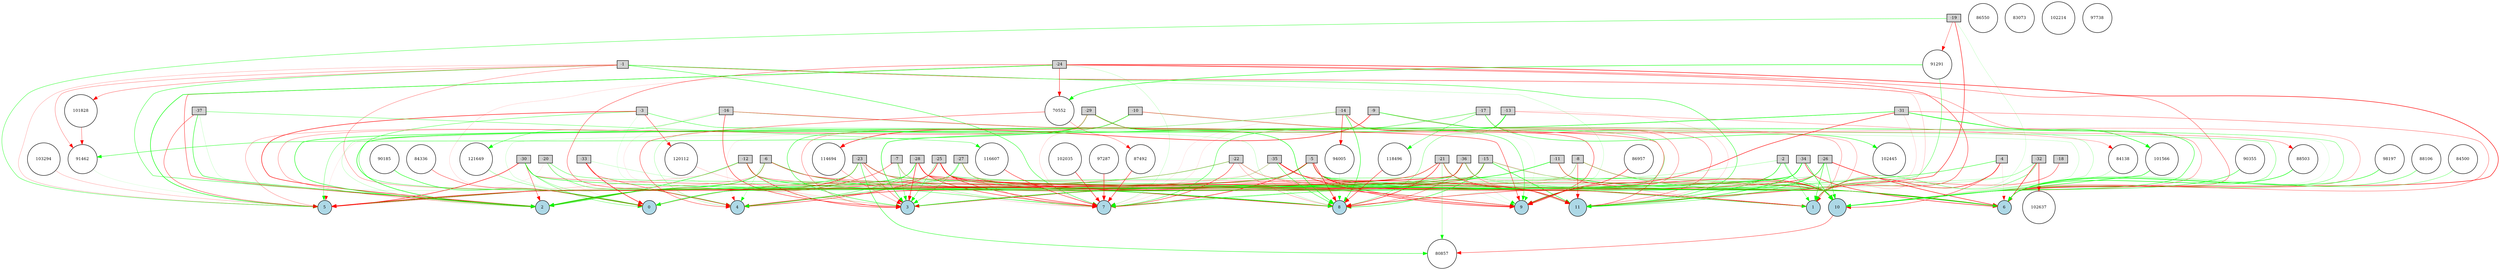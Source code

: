 digraph {
	node [fontsize=9 height=0.2 shape=circle width=0.2]
	-1 [fillcolor=lightgray shape=box style=filled]
	-2 [fillcolor=lightgray shape=box style=filled]
	-3 [fillcolor=lightgray shape=box style=filled]
	-4 [fillcolor=lightgray shape=box style=filled]
	-5 [fillcolor=lightgray shape=box style=filled]
	-6 [fillcolor=lightgray shape=box style=filled]
	-7 [fillcolor=lightgray shape=box style=filled]
	-8 [fillcolor=lightgray shape=box style=filled]
	-9 [fillcolor=lightgray shape=box style=filled]
	-10 [fillcolor=lightgray shape=box style=filled]
	-11 [fillcolor=lightgray shape=box style=filled]
	-12 [fillcolor=lightgray shape=box style=filled]
	-13 [fillcolor=lightgray shape=box style=filled]
	-14 [fillcolor=lightgray shape=box style=filled]
	-15 [fillcolor=lightgray shape=box style=filled]
	-16 [fillcolor=lightgray shape=box style=filled]
	-17 [fillcolor=lightgray shape=box style=filled]
	-18 [fillcolor=lightgray shape=box style=filled]
	-19 [fillcolor=lightgray shape=box style=filled]
	-20 [fillcolor=lightgray shape=box style=filled]
	-21 [fillcolor=lightgray shape=box style=filled]
	-22 [fillcolor=lightgray shape=box style=filled]
	-23 [fillcolor=lightgray shape=box style=filled]
	-24 [fillcolor=lightgray shape=box style=filled]
	-25 [fillcolor=lightgray shape=box style=filled]
	-26 [fillcolor=lightgray shape=box style=filled]
	-27 [fillcolor=lightgray shape=box style=filled]
	-28 [fillcolor=lightgray shape=box style=filled]
	-29 [fillcolor=lightgray shape=box style=filled]
	-30 [fillcolor=lightgray shape=box style=filled]
	-31 [fillcolor=lightgray shape=box style=filled]
	-32 [fillcolor=lightgray shape=box style=filled]
	-33 [fillcolor=lightgray shape=box style=filled]
	-34 [fillcolor=lightgray shape=box style=filled]
	-35 [fillcolor=lightgray shape=box style=filled]
	-36 [fillcolor=lightgray shape=box style=filled]
	-37 [fillcolor=lightgray shape=box style=filled]
	0 [fillcolor=lightblue style=filled]
	1 [fillcolor=lightblue style=filled]
	2 [fillcolor=lightblue style=filled]
	3 [fillcolor=lightblue style=filled]
	4 [fillcolor=lightblue style=filled]
	5 [fillcolor=lightblue style=filled]
	6 [fillcolor=lightblue style=filled]
	7 [fillcolor=lightblue style=filled]
	8 [fillcolor=lightblue style=filled]
	9 [fillcolor=lightblue style=filled]
	10 [fillcolor=lightblue style=filled]
	11 [fillcolor=lightblue style=filled]
	97287 [fillcolor=white style=filled]
	114694 [fillcolor=white style=filled]
	102035 [fillcolor=white style=filled]
	84500 [fillcolor=white style=filled]
	98197 [fillcolor=white style=filled]
	86550 [fillcolor=white style=filled]
	70552 [fillcolor=white style=filled]
	91291 [fillcolor=white style=filled]
	83073 [fillcolor=white style=filled]
	84138 [fillcolor=white style=filled]
	88106 [fillcolor=white style=filled]
	86957 [fillcolor=white style=filled]
	102445 [fillcolor=white style=filled]
	120112 [fillcolor=white style=filled]
	121649 [fillcolor=white style=filled]
	94005 [fillcolor=white style=filled]
	88503 [fillcolor=white style=filled]
	101566 [fillcolor=white style=filled]
	87492 [fillcolor=white style=filled]
	101828 [fillcolor=white style=filled]
	91462 [fillcolor=white style=filled]
	102214 [fillcolor=white style=filled]
	90185 [fillcolor=white style=filled]
	97738 [fillcolor=white style=filled]
	80857 [fillcolor=white style=filled]
	118496 [fillcolor=white style=filled]
	102637 [fillcolor=white style=filled]
	84336 [fillcolor=white style=filled]
	90355 [fillcolor=white style=filled]
	103294 [fillcolor=white style=filled]
	116607 [fillcolor=white style=filled]
	-1 -> 0 [color=red penwidth=0.456252402236221 style=solid]
	-1 -> 1 [color=red penwidth=0.2727561947872078 style=solid]
	-1 -> 2 [color=green penwidth=0.7214124290877547 style=solid]
	-1 -> 5 [color=red penwidth=0.3011798209009534 style=solid]
	-1 -> 7 [color=green penwidth=0.7953571737641137 style=solid]
	-1 -> 9 [color=green penwidth=0.23792401157021717 style=solid]
	-1 -> 10 [color=red penwidth=0.5036443946009203 style=solid]
	-1 -> 11 [color=green penwidth=0.8019369033346403 style=solid]
	-2 -> 1 [color=green penwidth=0.4496201278758972 style=solid]
	-2 -> 3 [color=green penwidth=0.3616596359227996 style=solid]
	-2 -> 9 [color=green penwidth=0.6649695205886689 style=solid]
	-2 -> 10 [color=green penwidth=0.7356551792357465 style=solid]
	-2 -> 11 [color=green penwidth=0.7873859938541924 style=solid]
	-3 -> 0 [color=green penwidth=0.6770836648339421 style=solid]
	-3 -> 2 [color=red penwidth=1.0707538739570768 style=solid]
	-3 -> 4 [color=green penwidth=0.15047259664840232 style=solid]
	-3 -> 6 [color=green penwidth=0.5758196678838757 style=solid]
	-3 -> 8 [color=green penwidth=0.28246949445228 style=solid]
	-4 -> 1 [color=red penwidth=1.0006937154818558 style=solid]
	-4 -> 3 [color=green penwidth=0.8196117614007209 style=solid]
	-4 -> 4 [color=green penwidth=0.2444625281675369 style=solid]
	-4 -> 6 [color=red penwidth=0.13652499632104323 style=solid]
	-4 -> 10 [color=red penwidth=0.7097044395423556 style=solid]
	-5 -> 0 [color=red penwidth=0.9047537644634439 style=solid]
	-5 -> 1 [color=green penwidth=0.9468454196421455 style=solid]
	-5 -> 2 [color=green penwidth=0.8317500386661586 style=solid]
	-5 -> 4 [color=red penwidth=0.11412224717901168 style=solid]
	-5 -> 6 [color=green penwidth=0.854796270400133 style=solid]
	-5 -> 7 [color=red penwidth=1.0354306120774268 style=solid]
	-5 -> 8 [color=red penwidth=1.0276004368737632 style=solid]
	-5 -> 9 [color=red penwidth=1.0556392751741865 style=solid]
	-5 -> 11 [color=red penwidth=0.767599837236047 style=solid]
	-6 -> 1 [color=red penwidth=0.6277659123037772 style=solid]
	-6 -> 2 [color=green penwidth=1.0593779414973483 style=solid]
	-6 -> 4 [color=green penwidth=0.28201229003353034 style=solid]
	-6 -> 5 [color=red penwidth=0.46305648939716837 style=solid]
	-6 -> 7 [color=green penwidth=0.6970967996659311 style=solid]
	-6 -> 11 [color=red penwidth=0.7457760830535706 style=solid]
	-7 -> 2 [color=red penwidth=0.7151768663726564 style=solid]
	-7 -> 3 [color=green penwidth=0.5886901630642806 style=solid]
	-7 -> 7 [color=green penwidth=0.4259940004073587 style=solid]
	-7 -> 11 [color=red penwidth=0.3499491980206334 style=solid]
	-8 -> 0 [color=red penwidth=0.3513016828497785 style=solid]
	-8 -> 3 [color=green penwidth=0.22439824774361586 style=solid]
	-8 -> 6 [color=green penwidth=0.7916949236448595 style=solid]
	-8 -> 8 [color=green penwidth=0.22997399936027288 style=solid]
	-8 -> 10 [color=red penwidth=0.3975651318477752 style=solid]
	-8 -> 11 [color=red penwidth=0.7700964163294998 style=solid]
	-9 -> 1 [color=red penwidth=0.39777477920380455 style=solid]
	-9 -> 2 [color=green penwidth=0.26406647560440344 style=solid]
	-9 -> 6 [color=green penwidth=0.5484319474697673 style=solid]
	-9 -> 7 [color=red penwidth=0.14230992595453187 style=solid]
	-9 -> 9 [color=green penwidth=0.5975845257813116 style=solid]
	-10 -> 2 [color=green penwidth=0.9861001612419426 style=solid]
	-10 -> 3 [color=red penwidth=0.5236115792432502 style=solid]
	-10 -> 6 [color=green penwidth=0.16944597594140856 style=solid]
	-10 -> 9 [color=green penwidth=0.11538529622305208 style=solid]
	-10 -> 11 [color=red penwidth=0.7160260315608352 style=solid]
	-11 -> 0 [color=green penwidth=0.6757026163491427 style=solid]
	-11 -> 3 [color=green penwidth=1.0741168638541405 style=solid]
	-11 -> 6 [color=green penwidth=0.9212305041278409 style=solid]
	-11 -> 10 [color=red penwidth=0.8153497959021473 style=solid]
	-12 -> 2 [color=green penwidth=0.8476071294498989 style=solid]
	-12 -> 3 [color=red penwidth=0.9136926249233331 style=solid]
	-12 -> 5 [color=red penwidth=0.30322055740791065 style=solid]
	-12 -> 8 [color=green penwidth=1.0058812359862923 style=solid]
	-12 -> 11 [color=red penwidth=0.6729571059301743 style=solid]
	-13 -> 2 [color=green penwidth=1.099634885368065 style=solid]
	-13 -> 8 [color=green penwidth=0.49987435358642396 style=solid]
	-13 -> 11 [color=red penwidth=0.2073551737610441 style=solid]
	-14 -> 4 [color=red penwidth=0.10724429561763552 style=solid]
	-14 -> 5 [color=green penwidth=0.5132120672853834 style=solid]
	-14 -> 7 [color=red penwidth=0.12456927556950462 style=solid]
	-14 -> 8 [color=green penwidth=0.926796106086761 style=solid]
	-14 -> 9 [color=red penwidth=0.800946685511125 style=solid]
	-14 -> 10 [color=green penwidth=0.333134997543051 style=solid]
	-14 -> 11 [color=red penwidth=0.5659160960449482 style=solid]
	-15 -> 0 [color=green penwidth=0.9131605734065821 style=solid]
	-15 -> 1 [color=red penwidth=0.38126154150739555 style=solid]
	-15 -> 3 [color=red penwidth=0.7484142799881094 style=solid]
	-15 -> 4 [color=red penwidth=0.39439706232011973 style=solid]
	-15 -> 6 [color=green penwidth=0.412204220101806 style=solid]
	-15 -> 8 [color=green penwidth=0.86390653453728 style=solid]
	-15 -> 11 [color=green penwidth=0.9782071143481524 style=solid]
	-16 -> 3 [color=red penwidth=0.8704423790900978 style=solid]
	-16 -> 4 [color=red penwidth=0.12038405663485544 style=solid]
	-16 -> 9 [color=red penwidth=0.7931424358249682 style=solid]
	-16 -> 10 [color=green penwidth=0.252864485132121 style=solid]
	-17 -> 5 [color=red penwidth=0.1094908700133094 style=solid]
	-17 -> 6 [color=red penwidth=0.40515052187316425 style=solid]
	-17 -> 7 [color=green penwidth=0.7491653873809775 style=solid]
	-17 -> 9 [color=red penwidth=0.5129854264058945 style=solid]
	-18 -> 1 [color=red penwidth=0.6217415238608274 style=solid]
	-18 -> 10 [color=red penwidth=0.19803485468380858 style=solid]
	-19 -> 1 [color=green penwidth=0.20251237866431362 style=solid]
	-19 -> 5 [color=green penwidth=0.680968932557903 style=solid]
	-19 -> 11 [color=red penwidth=0.9672349473472778 style=solid]
	-20 -> 0 [color=red penwidth=0.123860464702826 style=solid]
	-20 -> 4 [color=green penwidth=0.6733954244115538 style=solid]
	-20 -> 5 [color=red penwidth=0.10208851115247133 style=solid]
	-20 -> 10 [color=green penwidth=0.6279404989003877 style=solid]
	-21 -> 0 [color=green penwidth=0.7717053501991812 style=solid]
	-21 -> 4 [color=red penwidth=0.9102805620968691 style=solid]
	-21 -> 8 [color=red penwidth=0.9949264743581329 style=solid]
	-21 -> 9 [color=green penwidth=0.1382360276698932 style=solid]
	-21 -> 10 [color=red penwidth=0.9598167587772471 style=solid]
	-21 -> 11 [color=green penwidth=0.2948468506674774 style=solid]
	-22 -> 0 [color=red penwidth=0.6650705067655763 style=solid]
	-22 -> 1 [color=red penwidth=0.38751086489804243 style=solid]
	-22 -> 2 [color=green penwidth=0.6318890917925021 style=solid]
	-22 -> 4 [color=red penwidth=0.1399719689357576 style=solid]
	-22 -> 7 [color=red penwidth=0.8203038910472745 style=solid]
	-22 -> 8 [color=red penwidth=0.374408396221629 style=solid]
	-22 -> 9 [color=green penwidth=0.1775279959781694 style=solid]
	-22 -> 11 [color=red penwidth=0.331431834142745 style=solid]
	-23 -> 0 [color=red penwidth=0.22663253201575442 style=solid]
	-23 -> 2 [color=red penwidth=1.0308871542159088 style=solid]
	-23 -> 3 [color=red penwidth=0.6072020667405315 style=solid]
	-23 -> 5 [color=green penwidth=0.8247839508055653 style=solid]
	-23 -> 6 [color=green penwidth=0.9016181247807588 style=solid]
	-23 -> 7 [color=red penwidth=0.24079249834102093 style=solid]
	-23 -> 10 [color=red penwidth=0.3741269940971569 style=solid]
	-23 -> 11 [color=red penwidth=0.6204438518261944 style=solid]
	-24 -> 0 [color=red penwidth=0.17078652790500218 style=solid]
	-24 -> 1 [color=red penwidth=0.797480768610089 style=solid]
	-24 -> 2 [color=red penwidth=0.7443101299701357 style=solid]
	-24 -> 4 [color=red penwidth=0.6610721059972463 style=solid]
	-24 -> 5 [color=green penwidth=1.0981135604864378 style=solid]
	-24 -> 6 [color=red penwidth=1.08640187476543 style=solid]
	-24 -> 7 [color=green penwidth=0.23095846029239922 style=solid]
	-24 -> 10 [color=red penwidth=0.638103141043659 style=solid]
	-25 -> 2 [color=green penwidth=0.3381575215211555 style=solid]
	-25 -> 3 [color=green penwidth=0.5731423804376597 style=solid]
	-25 -> 4 [color=red penwidth=0.8566874192423827 style=solid]
	-25 -> 5 [color=red penwidth=0.6004845011271628 style=solid]
	-25 -> 6 [color=green penwidth=0.8199834668925464 style=solid]
	-25 -> 7 [color=red penwidth=0.9814435314561246 style=solid]
	-25 -> 9 [color=red penwidth=0.8297818980158186 style=solid]
	-25 -> 10 [color=red penwidth=0.9323165060120236 style=solid]
	-26 -> 0 [color=green penwidth=0.4291097208045759 style=solid]
	-26 -> 1 [color=green penwidth=0.8734635629220463 style=solid]
	-26 -> 6 [color=red penwidth=1.0793338382177733 style=solid]
	-26 -> 8 [color=red penwidth=0.855766164621301 style=solid]
	-26 -> 9 [color=green penwidth=0.8598419218184806 style=solid]
	-26 -> 10 [color=green penwidth=0.702008866426349 style=solid]
	-26 -> 11 [color=green penwidth=0.6314217855205188 style=solid]
	-27 -> 0 [color=green penwidth=0.31754593722085256 style=solid]
	-27 -> 3 [color=green penwidth=0.5353470593950044 style=solid]
	-27 -> 4 [color=green penwidth=0.6746067714654368 style=solid]
	-27 -> 7 [color=red penwidth=0.3947416461408567 style=solid]
	-27 -> 9 [color=red penwidth=0.5339647812675584 style=solid]
	-27 -> 10 [color=green penwidth=0.5830276285136019 style=solid]
	-28 -> 2 [color=green penwidth=0.7931369244104726 style=solid]
	-28 -> 3 [color=red penwidth=0.978456996104968 style=solid]
	-28 -> 4 [color=green penwidth=0.6989065211458193 style=solid]
	-28 -> 5 [color=green penwidth=0.2827533274812034 style=solid]
	-28 -> 7 [color=red penwidth=0.928649366608458 style=solid]
	-28 -> 8 [color=red penwidth=0.9619949682995462 style=solid]
	-28 -> 9 [color=red penwidth=0.3181389443780053 style=solid]
	-28 -> 10 [color=green penwidth=0.22328933310585533 style=solid]
	-28 -> 11 [color=red penwidth=0.7916877185293202 style=solid]
	-29 -> 1 [color=red penwidth=0.4645455676753599 style=solid]
	-29 -> 2 [color=red penwidth=0.46446487653971824 style=solid]
	-29 -> 3 [color=green penwidth=0.8103741182977647 style=solid]
	-29 -> 4 [color=green penwidth=0.3366145437563134 style=solid]
	-29 -> 5 [color=red penwidth=0.40404204155345635 style=solid]
	-29 -> 7 [color=red penwidth=0.20746933434265272 style=solid]
	-29 -> 8 [color=green penwidth=0.9903443018413093 style=solid]
	-29 -> 9 [color=green penwidth=0.7012979051624789 style=solid]
	-30 -> 0 [color=green penwidth=0.5621242746182277 style=solid]
	-30 -> 1 [color=red penwidth=0.6233801389213888 style=solid]
	-30 -> 2 [color=red penwidth=0.6809131656294615 style=solid]
	-30 -> 4 [color=green penwidth=0.4483166061055953 style=solid]
	-30 -> 5 [color=red penwidth=1.032652463073809 style=solid]
	-30 -> 8 [color=green penwidth=0.9121991107861919 style=solid]
	-31 -> 0 [color=green penwidth=0.2182490443755302 style=solid]
	-31 -> 3 [color=green penwidth=0.9718282780675419 style=solid]
	-31 -> 6 [color=red penwidth=0.5621908113521993 style=solid]
	-31 -> 9 [color=red penwidth=1.00237578061244 style=solid]
	-31 -> 10 [color=green penwidth=0.8312617349768389 style=solid]
	-31 -> 11 [color=red penwidth=0.2035206776160904 style=solid]
	-32 -> 0 [color=green penwidth=0.3647865176710804 style=solid]
	-32 -> 1 [color=green penwidth=0.6122136191021547 style=solid]
	-32 -> 6 [color=red penwidth=1.042835337644678 style=solid]
	-32 -> 7 [color=green penwidth=0.3139977128254393 style=solid]
	-33 -> 0 [color=red penwidth=1.0925635093597938 style=solid]
	-33 -> 3 [color=green penwidth=0.23881755594303158 style=solid]
	-33 -> 4 [color=red penwidth=0.6531362927328136 style=solid]
	-34 -> 3 [color=green penwidth=1.0863820488784426 style=solid]
	-34 -> 6 [color=red penwidth=1.006247204117007 style=solid]
	-34 -> 7 [color=green penwidth=0.6190066015831218 style=solid]
	-34 -> 10 [color=green penwidth=0.9180177701133806 style=solid]
	-34 -> 11 [color=green penwidth=1.025915229988632 style=solid]
	-35 -> 2 [color=green penwidth=0.32048101752878877 style=solid]
	-35 -> 3 [color=red penwidth=0.23680585487803021 style=solid]
	-35 -> 6 [color=red penwidth=0.7374973425719485 style=solid]
	-35 -> 8 [color=green penwidth=0.7657749650994162 style=solid]
	-35 -> 9 [color=red penwidth=1.0782075608535284 style=solid]
	-36 -> 0 [color=green penwidth=0.9414847723767442 style=solid]
	-36 -> 1 [color=green penwidth=0.24258900775896644 style=solid]
	-36 -> 5 [color=red penwidth=1.0346615088621263 style=solid]
	-36 -> 6 [color=green penwidth=0.5103221262288499 style=solid]
	-36 -> 7 [color=green penwidth=0.3105536067114901 style=solid]
	-36 -> 8 [color=red penwidth=0.5664692520575664 style=solid]
	-36 -> 9 [color=green penwidth=0.17922838019767498 style=solid]
	-36 -> 11 [color=red penwidth=0.4998197257695395 style=solid]
	-37 -> 0 [color=green penwidth=0.2099541145077616 style=solid]
	-37 -> 2 [color=green penwidth=0.9226386060763531 style=solid]
	-37 -> 5 [color=red penwidth=0.6865956566391748 style=solid]
	-24 -> 70552 [color=red penwidth=0.8008020868019857 style=solid]
	70552 -> 4 [color=red penwidth=0.6763002407856581 style=solid]
	-23 -> 80857 [color=green penwidth=0.8180043655319501 style=solid]
	-13 -> 84138 [color=red penwidth=0.4188253520340034 style=solid]
	84138 -> 10 [color=green penwidth=0.3324894937007993 style=solid]
	84336 -> 0 [color=red penwidth=0.6642764431544957 style=solid]
	84500 -> 6 [color=green penwidth=0.504285863889769 style=solid]
	10 -> 80857 [color=red penwidth=0.7041478253918384 style=solid]
	-21 -> 80857 [color=green penwidth=0.40224924127942974 style=solid]
	86957 -> 9 [color=red penwidth=0.9494772857163362 style=solid]
	70552 -> 87492 [color=red penwidth=0.4672601308447718 style=solid]
	87492 -> 7 [color=red penwidth=0.8873814277056703 style=solid]
	88106 -> 6 [color=green penwidth=0.6972875805566708 style=solid]
	88503 -> 6 [color=green penwidth=1.0766984091246745 style=solid]
	90185 -> 0 [color=green penwidth=0.9382428234942167 style=solid]
	90355 -> 10 [color=green penwidth=0.8393577078474158 style=solid]
	-19 -> 91291 [color=red penwidth=0.5452349168467857 style=solid]
	91291 -> 11 [color=green penwidth=0.6349200358427943 style=solid]
	91462 -> 5 [color=green penwidth=0.13048082044134338 style=solid]
	-14 -> 94005 [color=red penwidth=0.8649738546541924 style=solid]
	94005 -> 8 [color=green penwidth=0.17634755443236064 style=solid]
	97287 -> 7 [color=red penwidth=0.944031504435691 style=solid]
	-1 -> 91462 [color=red penwidth=0.4630693988649567 style=solid]
	98197 -> 6 [color=green penwidth=0.9606833332455537 style=solid]
	-31 -> 101566 [color=green penwidth=0.9931513888279452 style=solid]
	101566 -> 10 [color=green penwidth=1.0286532698218918 style=solid]
	-1 -> 101828 [color=red penwidth=0.5270019425119544 style=solid]
	101828 -> 91462 [color=red penwidth=0.5564019783827242 style=solid]
	102035 -> 7 [color=red penwidth=0.9238638046649282 style=solid]
	-29 -> 88503 [color=red penwidth=0.5112436935316403 style=solid]
	-17 -> 102445 [color=green penwidth=0.86873236589842 style=solid]
	91291 -> 70552 [color=green penwidth=0.9646399744639881 style=solid]
	-32 -> 102637 [color=red penwidth=1.006043587528868 style=solid]
	103294 -> 5 [color=red penwidth=0.29858356664762387 style=solid]
	-9 -> 114694 [color=red penwidth=1.0633574628010383 style=solid]
	114694 -> 3 [color=red penwidth=0.4713038406846065 style=solid]
	-37 -> 116607 [color=green penwidth=0.6 style=solid]
	116607 -> 7 [color=red penwidth=0.8317851331854781 style=solid]
	-17 -> 118496 [color=green penwidth=0.6 style=solid]
	118496 -> 8 [color=red penwidth=0.8497255622545202 style=solid]
	-3 -> 120112 [color=red penwidth=0.7144116117276548 style=solid]
	120112 -> 3 [color=red penwidth=0.2517002592309171 style=solid]
	-10 -> 91462 [color=green penwidth=0.7621292094659823 style=solid]
	-16 -> 121649 [color=green penwidth=0.6 style=solid]
	121649 -> 0 [color=green penwidth=0.4765940706621389 style=solid]
}
